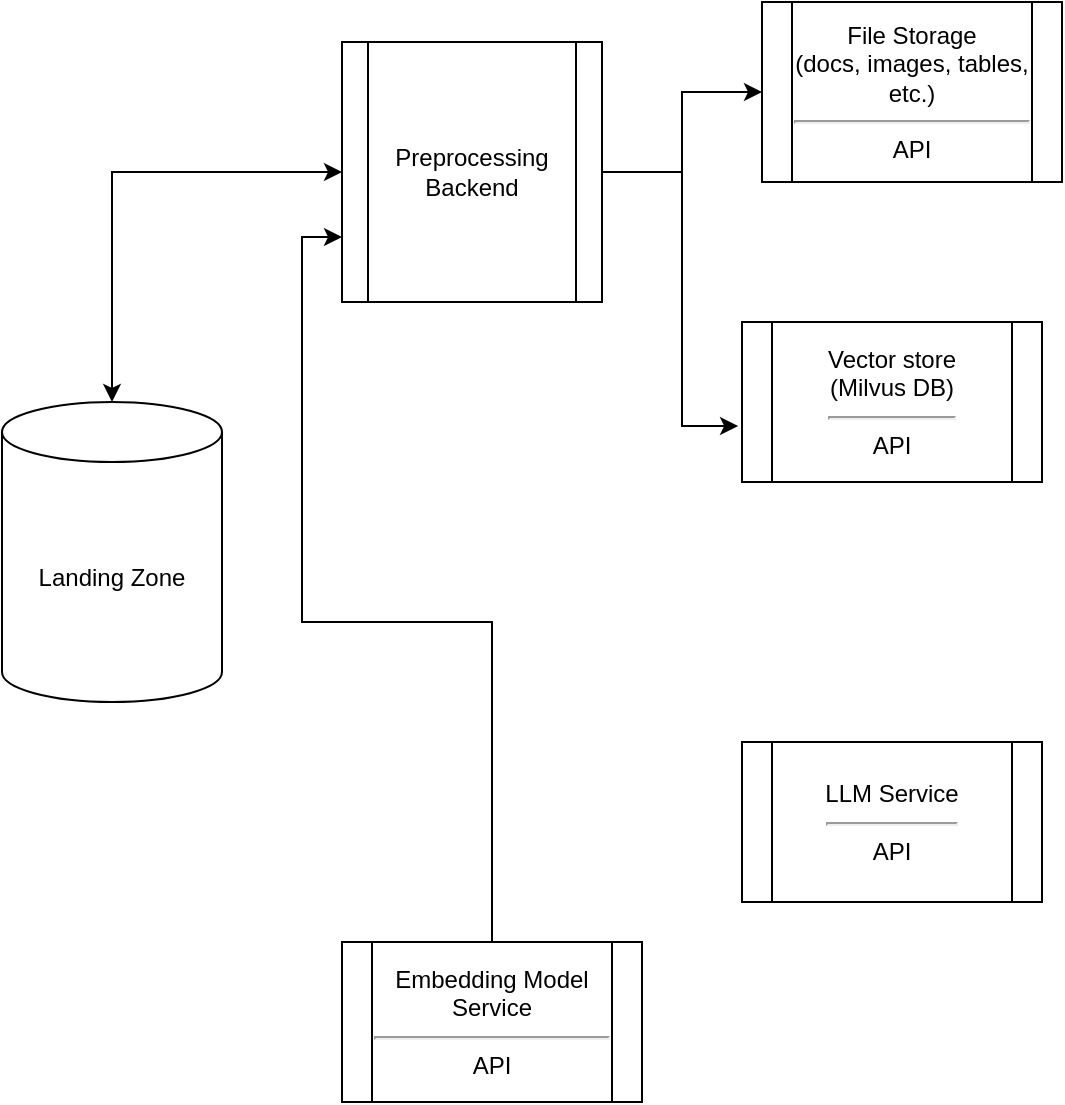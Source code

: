 <mxfile version="22.1.7" type="github">
  <diagram name="LLM Flow" id="9eBI8pDuBhqo6oqb3B4T">
    <mxGraphModel dx="909" dy="503" grid="1" gridSize="10" guides="1" tooltips="1" connect="1" arrows="1" fold="1" page="1" pageScale="1" pageWidth="850" pageHeight="1100" math="0" shadow="0">
      <root>
        <mxCell id="0" />
        <mxCell id="1" parent="0" />
        <mxCell id="Vhx-_n2aK9J6FJSdDy-i-2" value="Landing Zone" style="shape=cylinder3;whiteSpace=wrap;html=1;boundedLbl=1;backgroundOutline=1;size=15;" vertex="1" parent="1">
          <mxGeometry x="10" y="220" width="110" height="150" as="geometry" />
        </mxCell>
        <mxCell id="Vhx-_n2aK9J6FJSdDy-i-11" style="edgeStyle=orthogonalEdgeStyle;rounded=0;orthogonalLoop=1;jettySize=auto;html=1;entryX=0;entryY=0.5;entryDx=0;entryDy=0;" edge="1" parent="1" source="Vhx-_n2aK9J6FJSdDy-i-3" target="Vhx-_n2aK9J6FJSdDy-i-7">
          <mxGeometry relative="1" as="geometry" />
        </mxCell>
        <mxCell id="Vhx-_n2aK9J6FJSdDy-i-3" value="Preprocessing Backend" style="shape=process;whiteSpace=wrap;html=1;backgroundOutline=1;" vertex="1" parent="1">
          <mxGeometry x="180" y="40" width="130" height="130" as="geometry" />
        </mxCell>
        <mxCell id="Vhx-_n2aK9J6FJSdDy-i-5" value="" style="endArrow=classic;startArrow=classic;html=1;rounded=0;entryX=0;entryY=0.5;entryDx=0;entryDy=0;exitX=0.5;exitY=0;exitDx=0;exitDy=0;exitPerimeter=0;" edge="1" parent="1" source="Vhx-_n2aK9J6FJSdDy-i-2" target="Vhx-_n2aK9J6FJSdDy-i-3">
          <mxGeometry width="50" height="50" relative="1" as="geometry">
            <mxPoint x="400" y="300" as="sourcePoint" />
            <mxPoint x="450" y="250" as="targetPoint" />
            <Array as="points">
              <mxPoint x="65" y="105" />
            </Array>
          </mxGeometry>
        </mxCell>
        <mxCell id="Vhx-_n2aK9J6FJSdDy-i-6" value="Vector store&lt;br&gt;(Milvus DB)&lt;br&gt;&lt;hr&gt;API" style="shape=process;whiteSpace=wrap;html=1;backgroundOutline=1;" vertex="1" parent="1">
          <mxGeometry x="380" y="180" width="150" height="80" as="geometry" />
        </mxCell>
        <mxCell id="Vhx-_n2aK9J6FJSdDy-i-7" value="File Storage&lt;br&gt;(docs, images, tables, etc.)&lt;br&gt;&lt;hr&gt;API" style="shape=process;whiteSpace=wrap;html=1;backgroundOutline=1;" vertex="1" parent="1">
          <mxGeometry x="390" y="20" width="150" height="90" as="geometry" />
        </mxCell>
        <mxCell id="Vhx-_n2aK9J6FJSdDy-i-8" value="LLM Service&lt;br&gt;&lt;hr&gt;API" style="shape=process;whiteSpace=wrap;html=1;backgroundOutline=1;" vertex="1" parent="1">
          <mxGeometry x="380" y="390" width="150" height="80" as="geometry" />
        </mxCell>
        <mxCell id="Vhx-_n2aK9J6FJSdDy-i-10" style="edgeStyle=orthogonalEdgeStyle;rounded=0;orthogonalLoop=1;jettySize=auto;html=1;entryX=0;entryY=0.75;entryDx=0;entryDy=0;" edge="1" parent="1" source="Vhx-_n2aK9J6FJSdDy-i-9" target="Vhx-_n2aK9J6FJSdDy-i-3">
          <mxGeometry relative="1" as="geometry" />
        </mxCell>
        <mxCell id="Vhx-_n2aK9J6FJSdDy-i-9" value="Embedding Model Service&lt;br&gt;&lt;hr&gt;API" style="shape=process;whiteSpace=wrap;html=1;backgroundOutline=1;" vertex="1" parent="1">
          <mxGeometry x="180" y="490" width="150" height="80" as="geometry" />
        </mxCell>
        <mxCell id="Vhx-_n2aK9J6FJSdDy-i-12" style="edgeStyle=orthogonalEdgeStyle;rounded=0;orthogonalLoop=1;jettySize=auto;html=1;entryX=-0.013;entryY=0.65;entryDx=0;entryDy=0;entryPerimeter=0;" edge="1" parent="1" source="Vhx-_n2aK9J6FJSdDy-i-3" target="Vhx-_n2aK9J6FJSdDy-i-6">
          <mxGeometry relative="1" as="geometry">
            <Array as="points">
              <mxPoint x="350" y="105" />
              <mxPoint x="350" y="232" />
            </Array>
          </mxGeometry>
        </mxCell>
      </root>
    </mxGraphModel>
  </diagram>
</mxfile>
